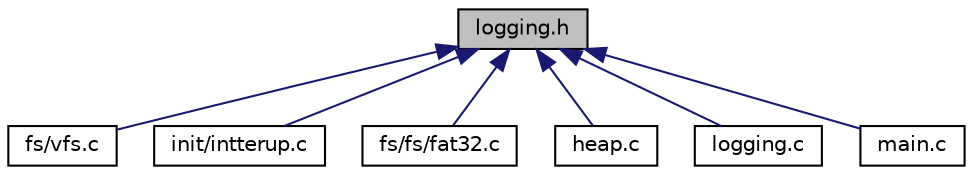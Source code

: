 digraph "logging.h"
{
 // LATEX_PDF_SIZE
  edge [fontname="Helvetica",fontsize="10",labelfontname="Helvetica",labelfontsize="10"];
  node [fontname="Helvetica",fontsize="10",shape=record];
  Node1 [label="logging.h",height=0.2,width=0.4,color="black", fillcolor="grey75", style="filled", fontcolor="black",tooltip="日志"];
  Node1 -> Node2 [dir="back",color="midnightblue",fontsize="10",style="solid",fontname="Helvetica"];
  Node2 [label="fs/vfs.c",height=0.2,width=0.4,color="black", fillcolor="white", style="filled",URL="$vfs_8c.html",tooltip="VFS"];
  Node1 -> Node3 [dir="back",color="midnightblue",fontsize="10",style="solid",fontname="Helvetica"];
  Node3 [label="init/intterup.c",height=0.2,width=0.4,color="black", fillcolor="white", style="filled",URL="$intterup_8c.html",tooltip="中断"];
  Node1 -> Node4 [dir="back",color="midnightblue",fontsize="10",style="solid",fontname="Helvetica"];
  Node4 [label="fs/fs/fat32.c",height=0.2,width=0.4,color="black", fillcolor="white", style="filled",URL="$fat32_8c.html",tooltip="FAT32"];
  Node1 -> Node5 [dir="back",color="midnightblue",fontsize="10",style="solid",fontname="Helvetica"];
  Node5 [label="heap.c",height=0.2,width=0.4,color="black", fillcolor="white", style="filled",URL="$heap_8c.html",tooltip="堆"];
  Node1 -> Node6 [dir="back",color="midnightblue",fontsize="10",style="solid",fontname="Helvetica"];
  Node6 [label="logging.c",height=0.2,width=0.4,color="black", fillcolor="white", style="filled",URL="$logging_8c.html",tooltip=" "];
  Node1 -> Node7 [dir="back",color="midnightblue",fontsize="10",style="solid",fontname="Helvetica"];
  Node7 [label="main.c",height=0.2,width=0.4,color="black", fillcolor="white", style="filled",URL="$main_8c.html",tooltip="GRUB 2 Loader 入口"];
}
